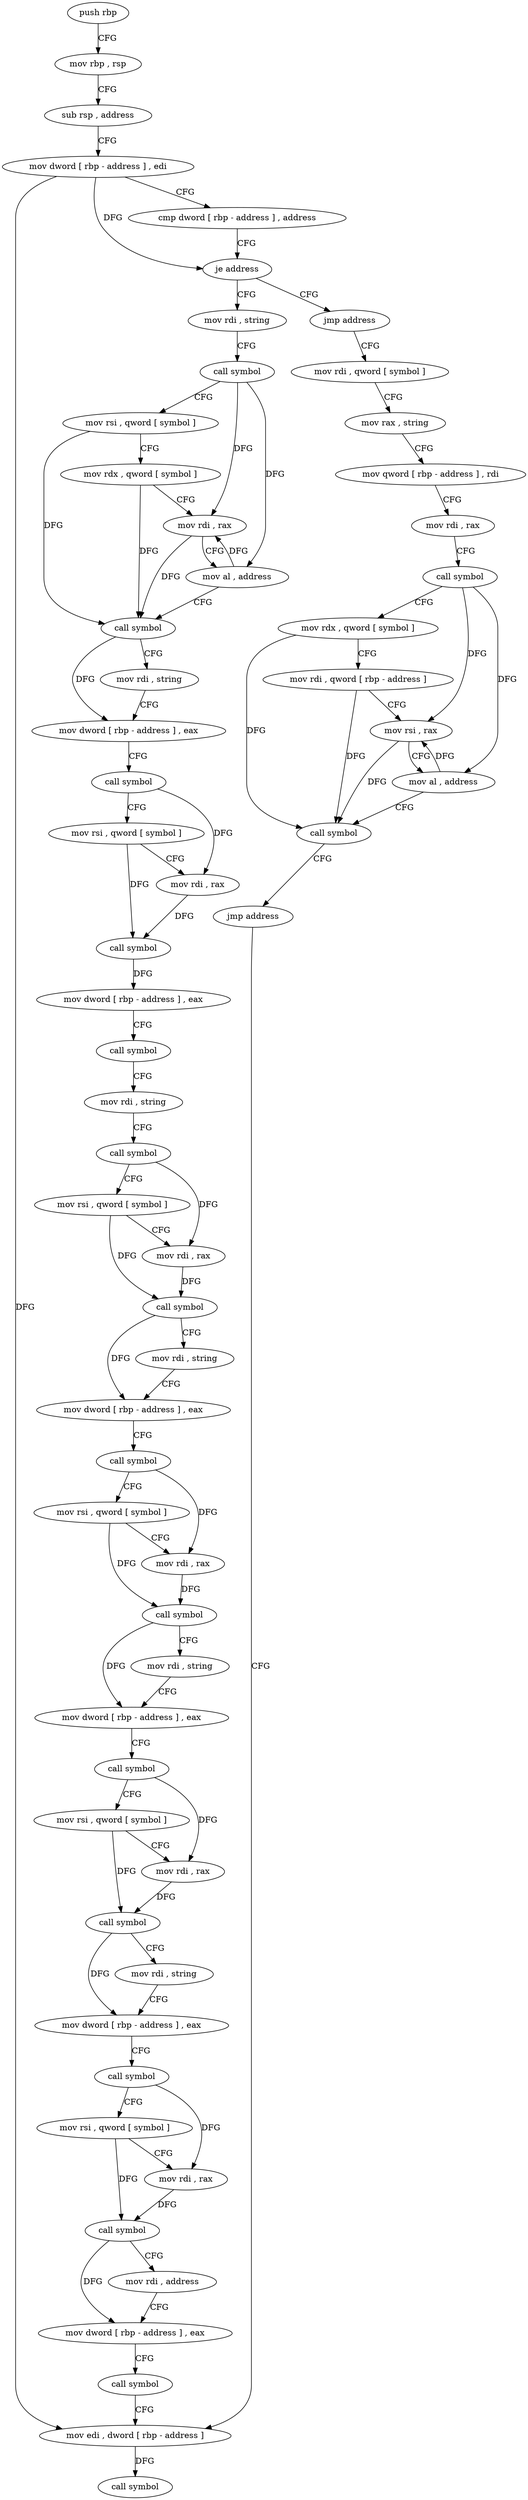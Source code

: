 digraph "func" {
"4201360" [label = "push rbp" ]
"4201361" [label = "mov rbp , rsp" ]
"4201364" [label = "sub rsp , address" ]
"4201368" [label = "mov dword [ rbp - address ] , edi" ]
"4201371" [label = "cmp dword [ rbp - address ] , address" ]
"4201375" [label = "je address" ]
"4201443" [label = "mov rdi , string" ]
"4201381" [label = "jmp address" ]
"4201453" [label = "call symbol" ]
"4201458" [label = "mov rsi , qword [ symbol ]" ]
"4201466" [label = "mov rdx , qword [ symbol ]" ]
"4201474" [label = "mov rdi , rax" ]
"4201477" [label = "mov al , address" ]
"4201479" [label = "call symbol" ]
"4201484" [label = "mov rdi , string" ]
"4201494" [label = "mov dword [ rbp - address ] , eax" ]
"4201497" [label = "call symbol" ]
"4201502" [label = "mov rsi , qword [ symbol ]" ]
"4201510" [label = "mov rdi , rax" ]
"4201513" [label = "call symbol" ]
"4201518" [label = "mov dword [ rbp - address ] , eax" ]
"4201521" [label = "call symbol" ]
"4201526" [label = "mov rdi , string" ]
"4201536" [label = "call symbol" ]
"4201541" [label = "mov rsi , qword [ symbol ]" ]
"4201549" [label = "mov rdi , rax" ]
"4201552" [label = "call symbol" ]
"4201557" [label = "mov rdi , string" ]
"4201567" [label = "mov dword [ rbp - address ] , eax" ]
"4201570" [label = "call symbol" ]
"4201575" [label = "mov rsi , qword [ symbol ]" ]
"4201583" [label = "mov rdi , rax" ]
"4201586" [label = "call symbol" ]
"4201591" [label = "mov rdi , string" ]
"4201601" [label = "mov dword [ rbp - address ] , eax" ]
"4201604" [label = "call symbol" ]
"4201609" [label = "mov rsi , qword [ symbol ]" ]
"4201617" [label = "mov rdi , rax" ]
"4201620" [label = "call symbol" ]
"4201625" [label = "mov rdi , string" ]
"4201635" [label = "mov dword [ rbp - address ] , eax" ]
"4201638" [label = "call symbol" ]
"4201643" [label = "mov rsi , qword [ symbol ]" ]
"4201651" [label = "mov rdi , rax" ]
"4201654" [label = "call symbol" ]
"4201659" [label = "mov rdi , address" ]
"4201669" [label = "mov dword [ rbp - address ] , eax" ]
"4201672" [label = "call symbol" ]
"4201677" [label = "mov edi , dword [ rbp - address ]" ]
"4201386" [label = "mov rdi , qword [ symbol ]" ]
"4201394" [label = "mov rax , string" ]
"4201404" [label = "mov qword [ rbp - address ] , rdi" ]
"4201408" [label = "mov rdi , rax" ]
"4201411" [label = "call symbol" ]
"4201416" [label = "mov rdx , qword [ symbol ]" ]
"4201424" [label = "mov rdi , qword [ rbp - address ]" ]
"4201428" [label = "mov rsi , rax" ]
"4201431" [label = "mov al , address" ]
"4201433" [label = "call symbol" ]
"4201438" [label = "jmp address" ]
"4201680" [label = "call symbol" ]
"4201360" -> "4201361" [ label = "CFG" ]
"4201361" -> "4201364" [ label = "CFG" ]
"4201364" -> "4201368" [ label = "CFG" ]
"4201368" -> "4201371" [ label = "CFG" ]
"4201368" -> "4201375" [ label = "DFG" ]
"4201368" -> "4201677" [ label = "DFG" ]
"4201371" -> "4201375" [ label = "CFG" ]
"4201375" -> "4201443" [ label = "CFG" ]
"4201375" -> "4201381" [ label = "CFG" ]
"4201443" -> "4201453" [ label = "CFG" ]
"4201381" -> "4201386" [ label = "CFG" ]
"4201453" -> "4201458" [ label = "CFG" ]
"4201453" -> "4201474" [ label = "DFG" ]
"4201453" -> "4201477" [ label = "DFG" ]
"4201458" -> "4201466" [ label = "CFG" ]
"4201458" -> "4201479" [ label = "DFG" ]
"4201466" -> "4201474" [ label = "CFG" ]
"4201466" -> "4201479" [ label = "DFG" ]
"4201474" -> "4201477" [ label = "CFG" ]
"4201474" -> "4201479" [ label = "DFG" ]
"4201477" -> "4201479" [ label = "CFG" ]
"4201477" -> "4201474" [ label = "DFG" ]
"4201479" -> "4201484" [ label = "CFG" ]
"4201479" -> "4201494" [ label = "DFG" ]
"4201484" -> "4201494" [ label = "CFG" ]
"4201494" -> "4201497" [ label = "CFG" ]
"4201497" -> "4201502" [ label = "CFG" ]
"4201497" -> "4201510" [ label = "DFG" ]
"4201502" -> "4201510" [ label = "CFG" ]
"4201502" -> "4201513" [ label = "DFG" ]
"4201510" -> "4201513" [ label = "DFG" ]
"4201513" -> "4201518" [ label = "DFG" ]
"4201518" -> "4201521" [ label = "CFG" ]
"4201521" -> "4201526" [ label = "CFG" ]
"4201526" -> "4201536" [ label = "CFG" ]
"4201536" -> "4201541" [ label = "CFG" ]
"4201536" -> "4201549" [ label = "DFG" ]
"4201541" -> "4201549" [ label = "CFG" ]
"4201541" -> "4201552" [ label = "DFG" ]
"4201549" -> "4201552" [ label = "DFG" ]
"4201552" -> "4201557" [ label = "CFG" ]
"4201552" -> "4201567" [ label = "DFG" ]
"4201557" -> "4201567" [ label = "CFG" ]
"4201567" -> "4201570" [ label = "CFG" ]
"4201570" -> "4201575" [ label = "CFG" ]
"4201570" -> "4201583" [ label = "DFG" ]
"4201575" -> "4201583" [ label = "CFG" ]
"4201575" -> "4201586" [ label = "DFG" ]
"4201583" -> "4201586" [ label = "DFG" ]
"4201586" -> "4201591" [ label = "CFG" ]
"4201586" -> "4201601" [ label = "DFG" ]
"4201591" -> "4201601" [ label = "CFG" ]
"4201601" -> "4201604" [ label = "CFG" ]
"4201604" -> "4201609" [ label = "CFG" ]
"4201604" -> "4201617" [ label = "DFG" ]
"4201609" -> "4201617" [ label = "CFG" ]
"4201609" -> "4201620" [ label = "DFG" ]
"4201617" -> "4201620" [ label = "DFG" ]
"4201620" -> "4201625" [ label = "CFG" ]
"4201620" -> "4201635" [ label = "DFG" ]
"4201625" -> "4201635" [ label = "CFG" ]
"4201635" -> "4201638" [ label = "CFG" ]
"4201638" -> "4201643" [ label = "CFG" ]
"4201638" -> "4201651" [ label = "DFG" ]
"4201643" -> "4201651" [ label = "CFG" ]
"4201643" -> "4201654" [ label = "DFG" ]
"4201651" -> "4201654" [ label = "DFG" ]
"4201654" -> "4201659" [ label = "CFG" ]
"4201654" -> "4201669" [ label = "DFG" ]
"4201659" -> "4201669" [ label = "CFG" ]
"4201669" -> "4201672" [ label = "CFG" ]
"4201672" -> "4201677" [ label = "CFG" ]
"4201677" -> "4201680" [ label = "DFG" ]
"4201386" -> "4201394" [ label = "CFG" ]
"4201394" -> "4201404" [ label = "CFG" ]
"4201404" -> "4201408" [ label = "CFG" ]
"4201408" -> "4201411" [ label = "CFG" ]
"4201411" -> "4201416" [ label = "CFG" ]
"4201411" -> "4201428" [ label = "DFG" ]
"4201411" -> "4201431" [ label = "DFG" ]
"4201416" -> "4201424" [ label = "CFG" ]
"4201416" -> "4201433" [ label = "DFG" ]
"4201424" -> "4201428" [ label = "CFG" ]
"4201424" -> "4201433" [ label = "DFG" ]
"4201428" -> "4201431" [ label = "CFG" ]
"4201428" -> "4201433" [ label = "DFG" ]
"4201431" -> "4201433" [ label = "CFG" ]
"4201431" -> "4201428" [ label = "DFG" ]
"4201433" -> "4201438" [ label = "CFG" ]
"4201438" -> "4201677" [ label = "CFG" ]
}
